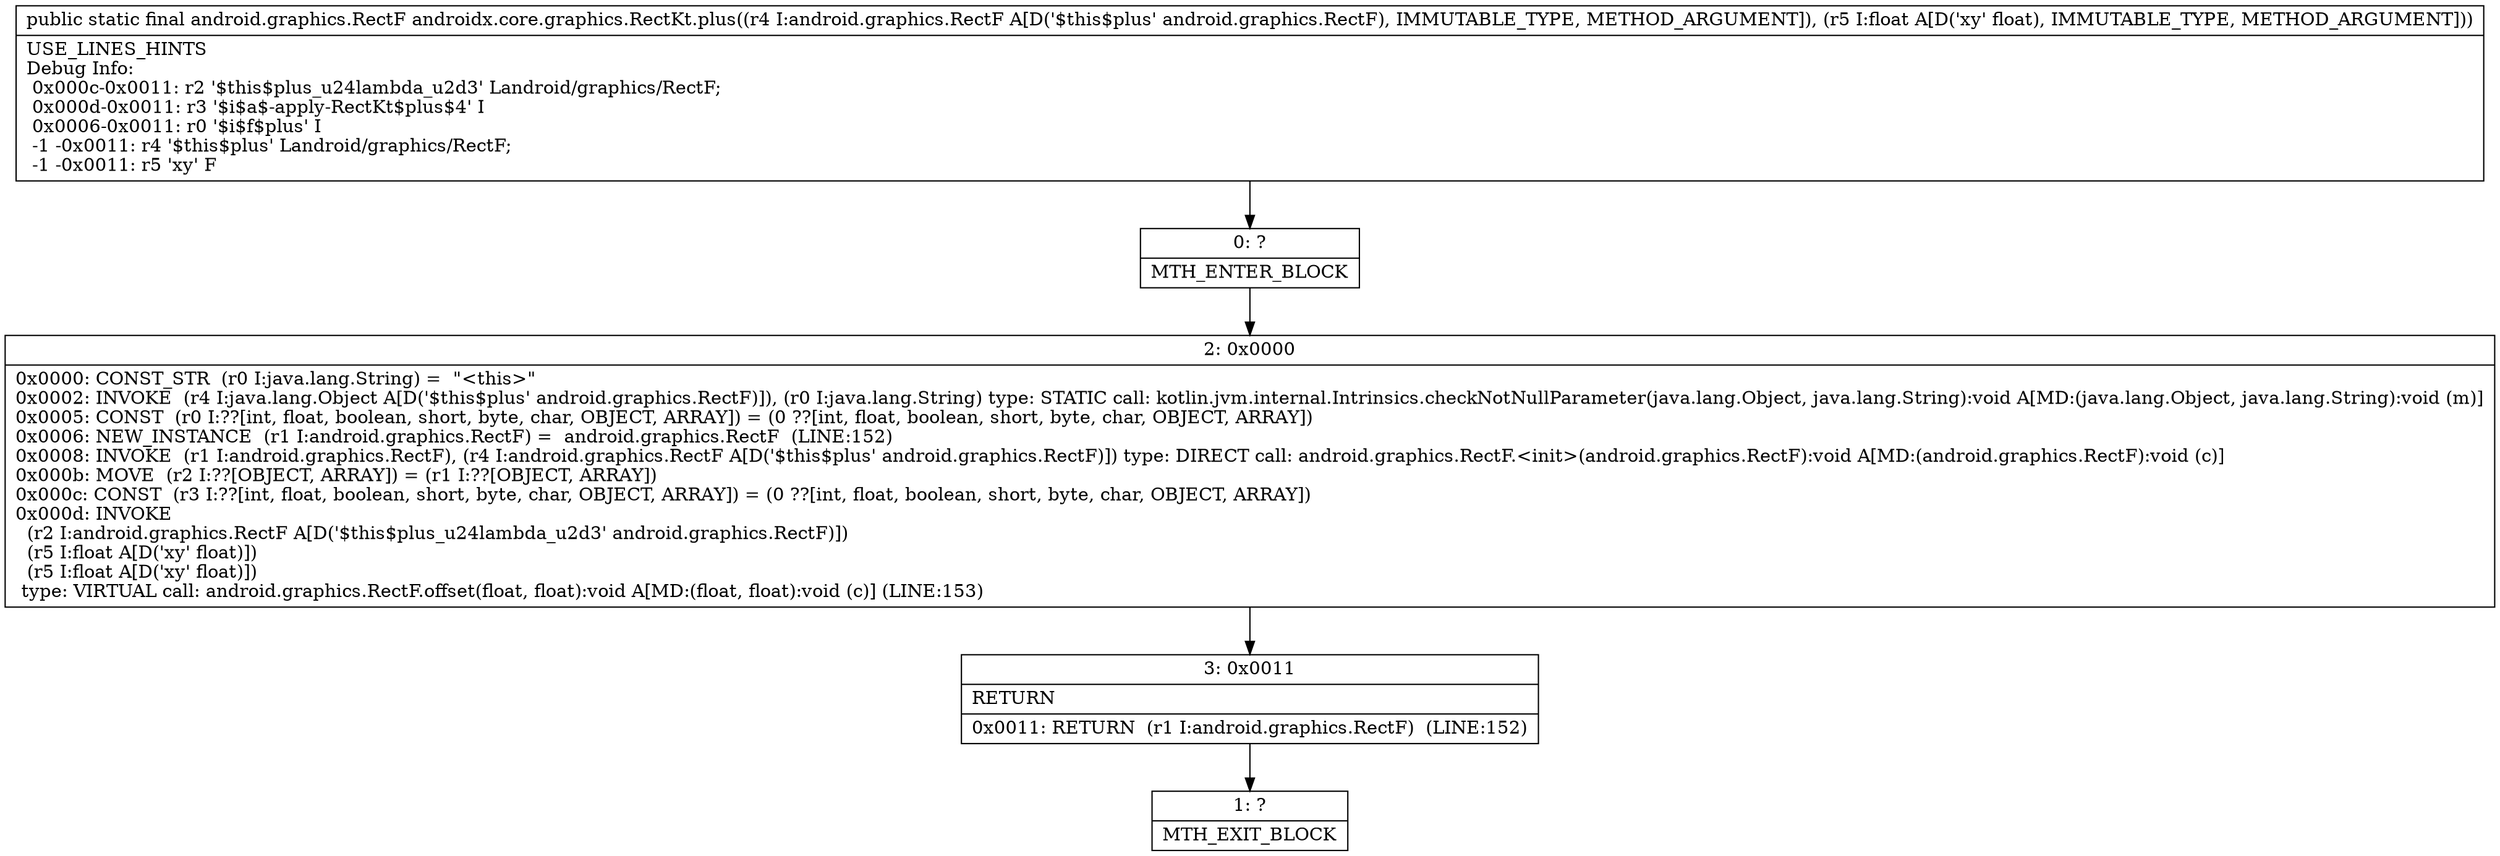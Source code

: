 digraph "CFG forandroidx.core.graphics.RectKt.plus(Landroid\/graphics\/RectF;F)Landroid\/graphics\/RectF;" {
Node_0 [shape=record,label="{0\:\ ?|MTH_ENTER_BLOCK\l}"];
Node_2 [shape=record,label="{2\:\ 0x0000|0x0000: CONST_STR  (r0 I:java.lang.String) =  \"\<this\>\" \l0x0002: INVOKE  (r4 I:java.lang.Object A[D('$this$plus' android.graphics.RectF)]), (r0 I:java.lang.String) type: STATIC call: kotlin.jvm.internal.Intrinsics.checkNotNullParameter(java.lang.Object, java.lang.String):void A[MD:(java.lang.Object, java.lang.String):void (m)]\l0x0005: CONST  (r0 I:??[int, float, boolean, short, byte, char, OBJECT, ARRAY]) = (0 ??[int, float, boolean, short, byte, char, OBJECT, ARRAY]) \l0x0006: NEW_INSTANCE  (r1 I:android.graphics.RectF) =  android.graphics.RectF  (LINE:152)\l0x0008: INVOKE  (r1 I:android.graphics.RectF), (r4 I:android.graphics.RectF A[D('$this$plus' android.graphics.RectF)]) type: DIRECT call: android.graphics.RectF.\<init\>(android.graphics.RectF):void A[MD:(android.graphics.RectF):void (c)]\l0x000b: MOVE  (r2 I:??[OBJECT, ARRAY]) = (r1 I:??[OBJECT, ARRAY]) \l0x000c: CONST  (r3 I:??[int, float, boolean, short, byte, char, OBJECT, ARRAY]) = (0 ??[int, float, boolean, short, byte, char, OBJECT, ARRAY]) \l0x000d: INVOKE  \l  (r2 I:android.graphics.RectF A[D('$this$plus_u24lambda_u2d3' android.graphics.RectF)])\l  (r5 I:float A[D('xy' float)])\l  (r5 I:float A[D('xy' float)])\l type: VIRTUAL call: android.graphics.RectF.offset(float, float):void A[MD:(float, float):void (c)] (LINE:153)\l}"];
Node_3 [shape=record,label="{3\:\ 0x0011|RETURN\l|0x0011: RETURN  (r1 I:android.graphics.RectF)  (LINE:152)\l}"];
Node_1 [shape=record,label="{1\:\ ?|MTH_EXIT_BLOCK\l}"];
MethodNode[shape=record,label="{public static final android.graphics.RectF androidx.core.graphics.RectKt.plus((r4 I:android.graphics.RectF A[D('$this$plus' android.graphics.RectF), IMMUTABLE_TYPE, METHOD_ARGUMENT]), (r5 I:float A[D('xy' float), IMMUTABLE_TYPE, METHOD_ARGUMENT]))  | USE_LINES_HINTS\lDebug Info:\l  0x000c\-0x0011: r2 '$this$plus_u24lambda_u2d3' Landroid\/graphics\/RectF;\l  0x000d\-0x0011: r3 '$i$a$\-apply\-RectKt$plus$4' I\l  0x0006\-0x0011: r0 '$i$f$plus' I\l  \-1 \-0x0011: r4 '$this$plus' Landroid\/graphics\/RectF;\l  \-1 \-0x0011: r5 'xy' F\l}"];
MethodNode -> Node_0;Node_0 -> Node_2;
Node_2 -> Node_3;
Node_3 -> Node_1;
}

